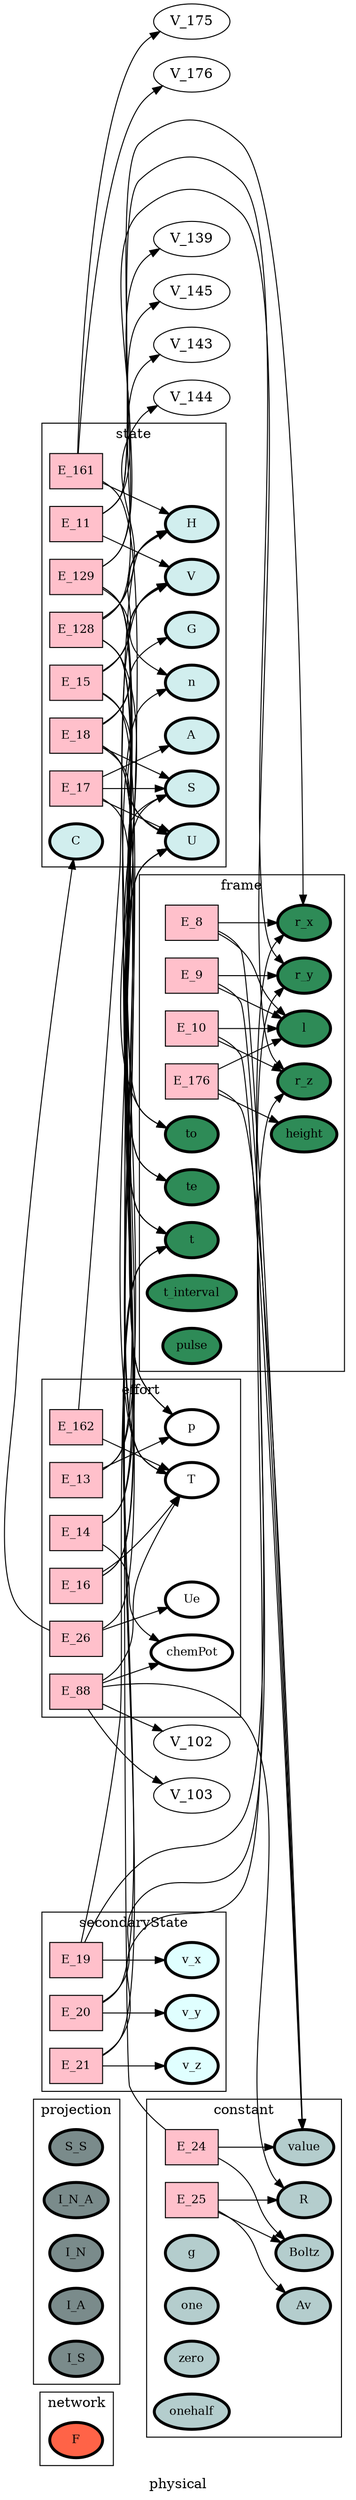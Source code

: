 digraph physical {
label=physical;
rankdir=LR;
subgraph cluster_physical___network {
label=network;
rankdir=LR;
V_10 [fillcolor=tomato, fontsize=12, label=F, penwidth=3, style=filled];
}

subgraph cluster_physical___projection {
label=projection;
rankdir=LR;
V_170 [fillcolor=lightcyan4, fontsize=12, label=S_S, penwidth=3, style=filled];
V_48 [fillcolor=lightcyan4, fontsize=12, label=I_N_A, penwidth=3, style=filled];
V_96 [fillcolor=lightcyan4, fontsize=12, label=I_N, penwidth=3, style=filled];
V_97 [fillcolor=lightcyan4, fontsize=12, label=I_A, penwidth=3, style=filled];
V_98 [fillcolor=lightcyan4, fontsize=12, label=I_S, penwidth=3, style=filled];
}

subgraph cluster_physical___differenceOperator {
label=differenceOperator;
rankdir=LR;
}

E_8 -> V_1  [splines=ortho];
E_8 -> V_11  [splines=ortho];
E_9 -> V_1  [splines=ortho];
E_9 -> V_11  [splines=ortho];
E_10 -> V_1  [splines=ortho];
E_10 -> V_11  [splines=ortho];
E_176 -> V_1  [splines=ortho];
E_176 -> V_11  [splines=ortho];
subgraph cluster_physical___frame {
label=frame;
rankdir=LR;
V_11 [fillcolor=seagreen4, fontsize=12, label=l, penwidth=3, style=filled];
V_12 [fillcolor=seagreen4, fontsize=12, label=r_x, penwidth=3, style=filled];
V_13 [fillcolor=seagreen4, fontsize=12, label=r_y, penwidth=3, style=filled];
V_14 [fillcolor=seagreen4, fontsize=12, label=r_z, penwidth=3, style=filled];
V_189 [fillcolor=seagreen4, fontsize=12, label=height, penwidth=3, style=filled];
V_4 [fillcolor=seagreen4, fontsize=12, label=t, penwidth=3, style=filled];
V_5 [fillcolor=seagreen4, fontsize=12, label=to, penwidth=3, style=filled];
V_6 [fillcolor=seagreen4, fontsize=12, label=te, penwidth=3, style=filled];
V_7 [fillcolor=seagreen4, fontsize=12, label=t_interval, penwidth=3, style=filled];
V_9 [fillcolor=seagreen4, fontsize=12, label=pulse, penwidth=3, style=filled];
E_8 [fillcolor=pink, fontsize=12, shape=box, style=filled];
E_8 -> V_12  [splines=ortho];
E_9 [fillcolor=pink, fontsize=12, shape=box, style=filled];
E_9 -> V_13  [splines=ortho];
E_10 [fillcolor=pink, fontsize=12, shape=box, style=filled];
E_10 -> V_14  [splines=ortho];
E_176 [fillcolor=pink, fontsize=12, shape=box, style=filled];
E_176 -> V_189  [splines=ortho];
}

E_11 -> V_12  [splines=ortho];
E_11 -> V_13  [splines=ortho];
E_11 -> V_14  [splines=ortho];
E_129 -> V_139  [splines=ortho];
E_129 -> V_145  [splines=ortho];
E_129 -> V_4  [splines=ortho];
E_129 -> V_5  [splines=ortho];
E_129 -> V_6  [splines=ortho];
E_15 -> V_15  [splines=ortho];
E_15 -> V_16  [splines=ortho];
E_15 -> V_20  [splines=ortho];
E_128 -> V_143  [splines=ortho];
E_128 -> V_144  [splines=ortho];
E_128 -> V_4  [splines=ortho];
E_128 -> V_5  [splines=ortho];
E_128 -> V_6  [splines=ortho];
E_161 -> V_175  [splines=ortho];
E_161 -> V_176  [splines=ortho];
E_161 -> V_19  [splines=ortho];
E_17 -> V_16  [splines=ortho];
E_17 -> V_17  [splines=ortho];
E_17 -> V_19  [splines=ortho];
E_18 -> V_15  [splines=ortho];
E_18 -> V_16  [splines=ortho];
E_18 -> V_17  [splines=ortho];
E_18 -> V_19  [splines=ortho];
E_18 -> V_20  [splines=ortho];
subgraph cluster_physical___state {
label=state;
rankdir=LR;
V_15 [fillcolor=lightcyan2, fontsize=12, label=V, penwidth=3, style=filled];
V_16 [fillcolor=lightcyan2, fontsize=12, label=U, penwidth=3, style=filled];
V_17 [fillcolor=lightcyan2, fontsize=12, label=S, penwidth=3, style=filled];
V_18 [fillcolor=lightcyan2, fontsize=12, label=n, penwidth=3, style=filled];
V_22 [fillcolor=lightcyan2, fontsize=12, label=H, penwidth=3, style=filled];
V_23 [fillcolor=lightcyan2, fontsize=12, label=A, penwidth=3, style=filled];
V_24 [fillcolor=lightcyan2, fontsize=12, label=G, penwidth=3, style=filled];
V_25 [fillcolor=lightcyan2, fontsize=12, label=C, penwidth=3, style=filled];
E_11 [fillcolor=pink, fontsize=12, shape=box, style=filled];
E_11 -> V_15  [splines=ortho];
E_129 [fillcolor=pink, fontsize=12, shape=box, style=filled];
E_129 -> V_18  [splines=ortho];
E_15 [fillcolor=pink, fontsize=12, shape=box, style=filled];
E_15 -> V_22  [splines=ortho];
E_128 [fillcolor=pink, fontsize=12, shape=box, style=filled];
E_128 -> V_22  [splines=ortho];
E_161 [fillcolor=pink, fontsize=12, shape=box, style=filled];
E_161 -> V_22  [splines=ortho];
E_17 [fillcolor=pink, fontsize=12, shape=box, style=filled];
E_17 -> V_23  [splines=ortho];
E_18 [fillcolor=pink, fontsize=12, shape=box, style=filled];
E_18 -> V_24  [splines=ortho];
}

E_24 -> V_1  [splines=ortho];
E_24 -> V_17  [splines=ortho];
E_25 -> V_32  [splines=ortho];
E_25 -> V_33  [splines=ortho];
subgraph cluster_physical___constant {
label=constant;
rankdir=LR;
V_1 [fillcolor=lightcyan3, fontsize=12, label=value, penwidth=3, style=filled];
V_190 [fillcolor=lightcyan3, fontsize=12, label=g, penwidth=3, style=filled];
V_2 [fillcolor=lightcyan3, fontsize=12, label=one, penwidth=3, style=filled];
V_3 [fillcolor=lightcyan3, fontsize=12, label=zero, penwidth=3, style=filled];
V_32 [fillcolor=lightcyan3, fontsize=12, label=Av, penwidth=3, style=filled];
V_33 [fillcolor=lightcyan3, fontsize=12, label=Boltz, penwidth=3, style=filled];
V_34 [fillcolor=lightcyan3, fontsize=12, label=R, penwidth=3, style=filled];
V_8 [fillcolor=lightcyan3, fontsize=12, label=onehalf, penwidth=3, style=filled];
E_24 [fillcolor=pink, fontsize=12, shape=box, style=filled];
E_24 -> V_33  [splines=ortho];
E_25 [fillcolor=pink, fontsize=12, shape=box, style=filled];
E_25 -> V_34  [splines=ortho];
}

E_16 -> V_16  [splines=ortho];
E_16 -> V_17  [splines=ortho];
E_162 -> V_22  [splines=ortho];
E_13 -> V_15  [splines=ortho];
E_13 -> V_16  [splines=ortho];
E_14 -> V_16  [splines=ortho];
E_14 -> V_18  [splines=ortho];
E_88 -> V_102  [splines=ortho];
E_88 -> V_103  [splines=ortho];
E_88 -> V_19  [splines=ortho];
E_88 -> V_34  [splines=ortho];
E_26 -> V_16  [splines=ortho];
E_26 -> V_25  [splines=ortho];
subgraph cluster_physical___effort {
label=effort;
rankdir=LR;
V_19 [fillcolor=white, fontsize=12, label=T, penwidth=3, style=filled];
V_20 [fillcolor=white, fontsize=12, label=p, penwidth=3, style=filled];
V_21 [fillcolor=white, fontsize=12, label=chemPot, penwidth=3, style=filled];
V_35 [fillcolor=white, fontsize=12, label=Ue, penwidth=3, style=filled];
E_16 [fillcolor=pink, fontsize=12, shape=box, style=filled];
E_16 -> V_19  [splines=ortho];
E_162 [fillcolor=pink, fontsize=12, shape=box, style=filled];
E_162 -> V_19  [splines=ortho];
E_13 [fillcolor=pink, fontsize=12, shape=box, style=filled];
E_13 -> V_20  [splines=ortho];
E_14 [fillcolor=pink, fontsize=12, shape=box, style=filled];
E_14 -> V_21  [splines=ortho];
E_88 [fillcolor=pink, fontsize=12, shape=box, style=filled];
E_88 -> V_21  [splines=ortho];
E_26 [fillcolor=pink, fontsize=12, shape=box, style=filled];
E_26 -> V_35  [splines=ortho];
}

E_19 -> V_12  [splines=ortho];
E_19 -> V_4  [splines=ortho];
E_20 -> V_13  [splines=ortho];
E_20 -> V_4  [splines=ortho];
E_21 -> V_14  [splines=ortho];
E_21 -> V_4  [splines=ortho];
subgraph cluster_physical___secondaryState {
label=secondaryState;
rankdir=LR;
V_27 [fillcolor=lightcyan1, fontsize=12, label=v_x, penwidth=3, style=filled];
V_28 [fillcolor=lightcyan1, fontsize=12, label=v_y, penwidth=3, style=filled];
V_29 [fillcolor=lightcyan1, fontsize=12, label=v_z, penwidth=3, style=filled];
E_19 [fillcolor=pink, fontsize=12, shape=box, style=filled];
E_19 -> V_27  [splines=ortho];
E_20 [fillcolor=pink, fontsize=12, shape=box, style=filled];
E_20 -> V_28  [splines=ortho];
E_21 [fillcolor=pink, fontsize=12, shape=box, style=filled];
E_21 -> V_29  [splines=ortho];
}

subgraph cluster_physical___diffState {
label=diffState;
rankdir=LR;
}

subgraph cluster_physical___conversion {
label=conversion;
rankdir=LR;
}

}
